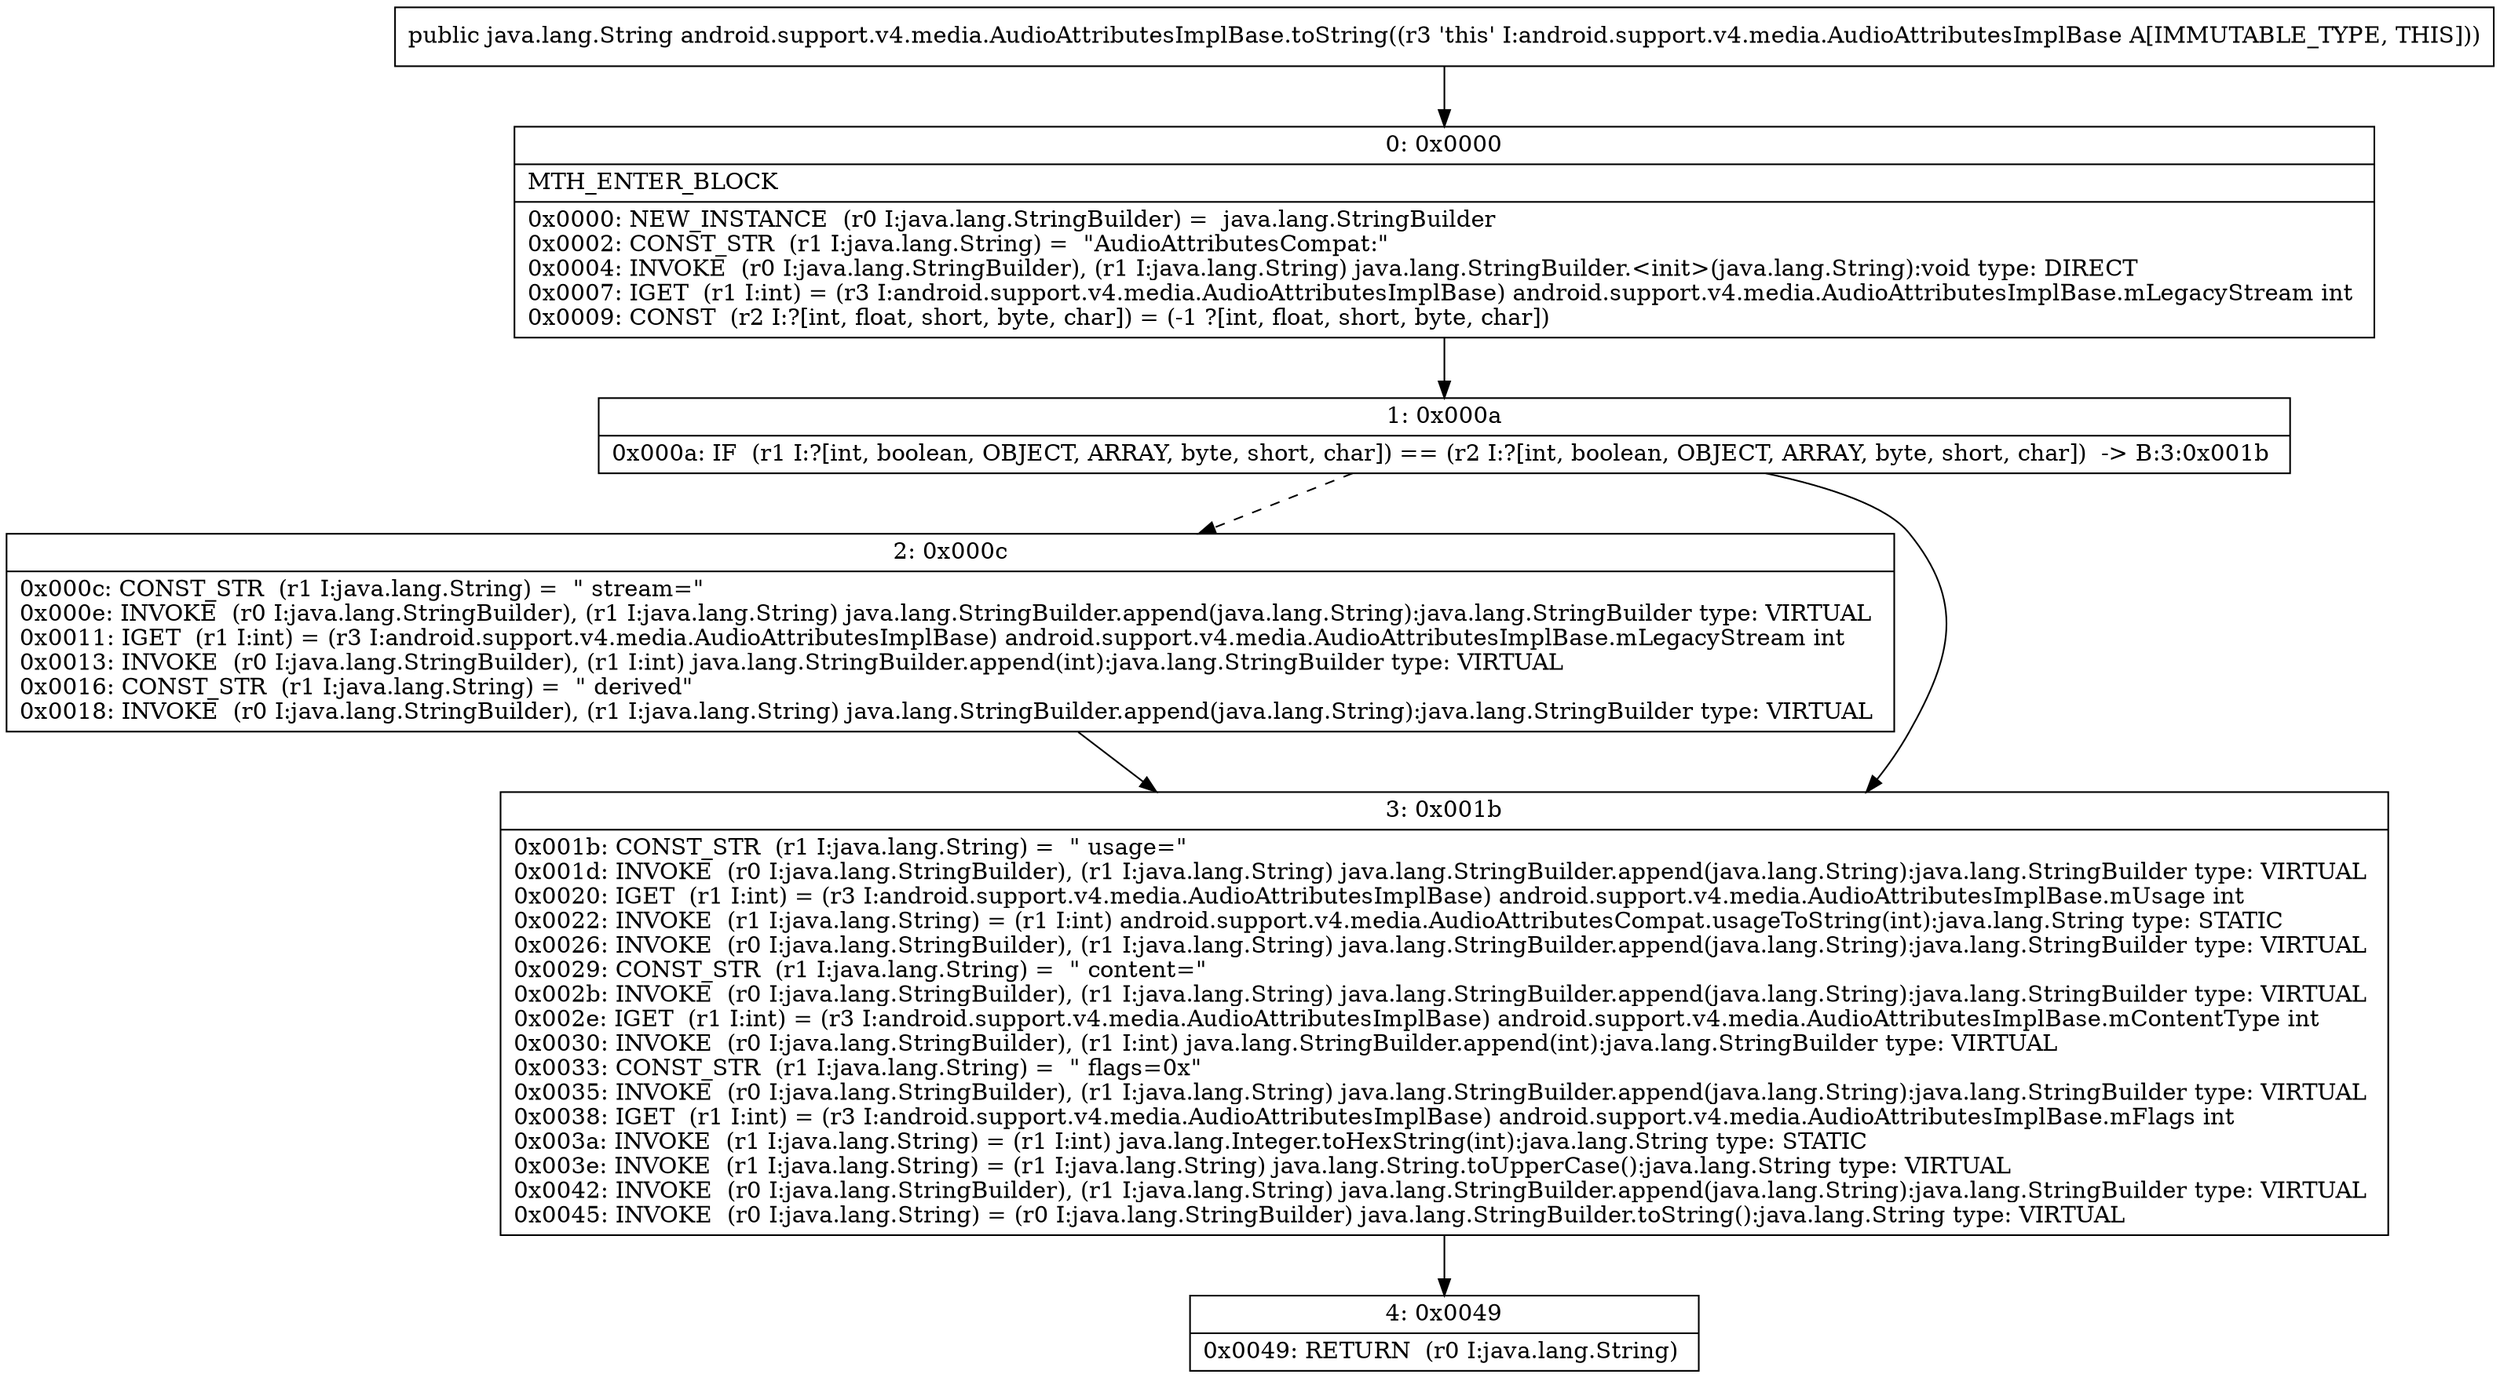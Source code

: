 digraph "CFG forandroid.support.v4.media.AudioAttributesImplBase.toString()Ljava\/lang\/String;" {
Node_0 [shape=record,label="{0\:\ 0x0000|MTH_ENTER_BLOCK\l|0x0000: NEW_INSTANCE  (r0 I:java.lang.StringBuilder) =  java.lang.StringBuilder \l0x0002: CONST_STR  (r1 I:java.lang.String) =  \"AudioAttributesCompat:\" \l0x0004: INVOKE  (r0 I:java.lang.StringBuilder), (r1 I:java.lang.String) java.lang.StringBuilder.\<init\>(java.lang.String):void type: DIRECT \l0x0007: IGET  (r1 I:int) = (r3 I:android.support.v4.media.AudioAttributesImplBase) android.support.v4.media.AudioAttributesImplBase.mLegacyStream int \l0x0009: CONST  (r2 I:?[int, float, short, byte, char]) = (\-1 ?[int, float, short, byte, char]) \l}"];
Node_1 [shape=record,label="{1\:\ 0x000a|0x000a: IF  (r1 I:?[int, boolean, OBJECT, ARRAY, byte, short, char]) == (r2 I:?[int, boolean, OBJECT, ARRAY, byte, short, char])  \-\> B:3:0x001b \l}"];
Node_2 [shape=record,label="{2\:\ 0x000c|0x000c: CONST_STR  (r1 I:java.lang.String) =  \" stream=\" \l0x000e: INVOKE  (r0 I:java.lang.StringBuilder), (r1 I:java.lang.String) java.lang.StringBuilder.append(java.lang.String):java.lang.StringBuilder type: VIRTUAL \l0x0011: IGET  (r1 I:int) = (r3 I:android.support.v4.media.AudioAttributesImplBase) android.support.v4.media.AudioAttributesImplBase.mLegacyStream int \l0x0013: INVOKE  (r0 I:java.lang.StringBuilder), (r1 I:int) java.lang.StringBuilder.append(int):java.lang.StringBuilder type: VIRTUAL \l0x0016: CONST_STR  (r1 I:java.lang.String) =  \" derived\" \l0x0018: INVOKE  (r0 I:java.lang.StringBuilder), (r1 I:java.lang.String) java.lang.StringBuilder.append(java.lang.String):java.lang.StringBuilder type: VIRTUAL \l}"];
Node_3 [shape=record,label="{3\:\ 0x001b|0x001b: CONST_STR  (r1 I:java.lang.String) =  \" usage=\" \l0x001d: INVOKE  (r0 I:java.lang.StringBuilder), (r1 I:java.lang.String) java.lang.StringBuilder.append(java.lang.String):java.lang.StringBuilder type: VIRTUAL \l0x0020: IGET  (r1 I:int) = (r3 I:android.support.v4.media.AudioAttributesImplBase) android.support.v4.media.AudioAttributesImplBase.mUsage int \l0x0022: INVOKE  (r1 I:java.lang.String) = (r1 I:int) android.support.v4.media.AudioAttributesCompat.usageToString(int):java.lang.String type: STATIC \l0x0026: INVOKE  (r0 I:java.lang.StringBuilder), (r1 I:java.lang.String) java.lang.StringBuilder.append(java.lang.String):java.lang.StringBuilder type: VIRTUAL \l0x0029: CONST_STR  (r1 I:java.lang.String) =  \" content=\" \l0x002b: INVOKE  (r0 I:java.lang.StringBuilder), (r1 I:java.lang.String) java.lang.StringBuilder.append(java.lang.String):java.lang.StringBuilder type: VIRTUAL \l0x002e: IGET  (r1 I:int) = (r3 I:android.support.v4.media.AudioAttributesImplBase) android.support.v4.media.AudioAttributesImplBase.mContentType int \l0x0030: INVOKE  (r0 I:java.lang.StringBuilder), (r1 I:int) java.lang.StringBuilder.append(int):java.lang.StringBuilder type: VIRTUAL \l0x0033: CONST_STR  (r1 I:java.lang.String) =  \" flags=0x\" \l0x0035: INVOKE  (r0 I:java.lang.StringBuilder), (r1 I:java.lang.String) java.lang.StringBuilder.append(java.lang.String):java.lang.StringBuilder type: VIRTUAL \l0x0038: IGET  (r1 I:int) = (r3 I:android.support.v4.media.AudioAttributesImplBase) android.support.v4.media.AudioAttributesImplBase.mFlags int \l0x003a: INVOKE  (r1 I:java.lang.String) = (r1 I:int) java.lang.Integer.toHexString(int):java.lang.String type: STATIC \l0x003e: INVOKE  (r1 I:java.lang.String) = (r1 I:java.lang.String) java.lang.String.toUpperCase():java.lang.String type: VIRTUAL \l0x0042: INVOKE  (r0 I:java.lang.StringBuilder), (r1 I:java.lang.String) java.lang.StringBuilder.append(java.lang.String):java.lang.StringBuilder type: VIRTUAL \l0x0045: INVOKE  (r0 I:java.lang.String) = (r0 I:java.lang.StringBuilder) java.lang.StringBuilder.toString():java.lang.String type: VIRTUAL \l}"];
Node_4 [shape=record,label="{4\:\ 0x0049|0x0049: RETURN  (r0 I:java.lang.String) \l}"];
MethodNode[shape=record,label="{public java.lang.String android.support.v4.media.AudioAttributesImplBase.toString((r3 'this' I:android.support.v4.media.AudioAttributesImplBase A[IMMUTABLE_TYPE, THIS])) }"];
MethodNode -> Node_0;
Node_0 -> Node_1;
Node_1 -> Node_2[style=dashed];
Node_1 -> Node_3;
Node_2 -> Node_3;
Node_3 -> Node_4;
}


